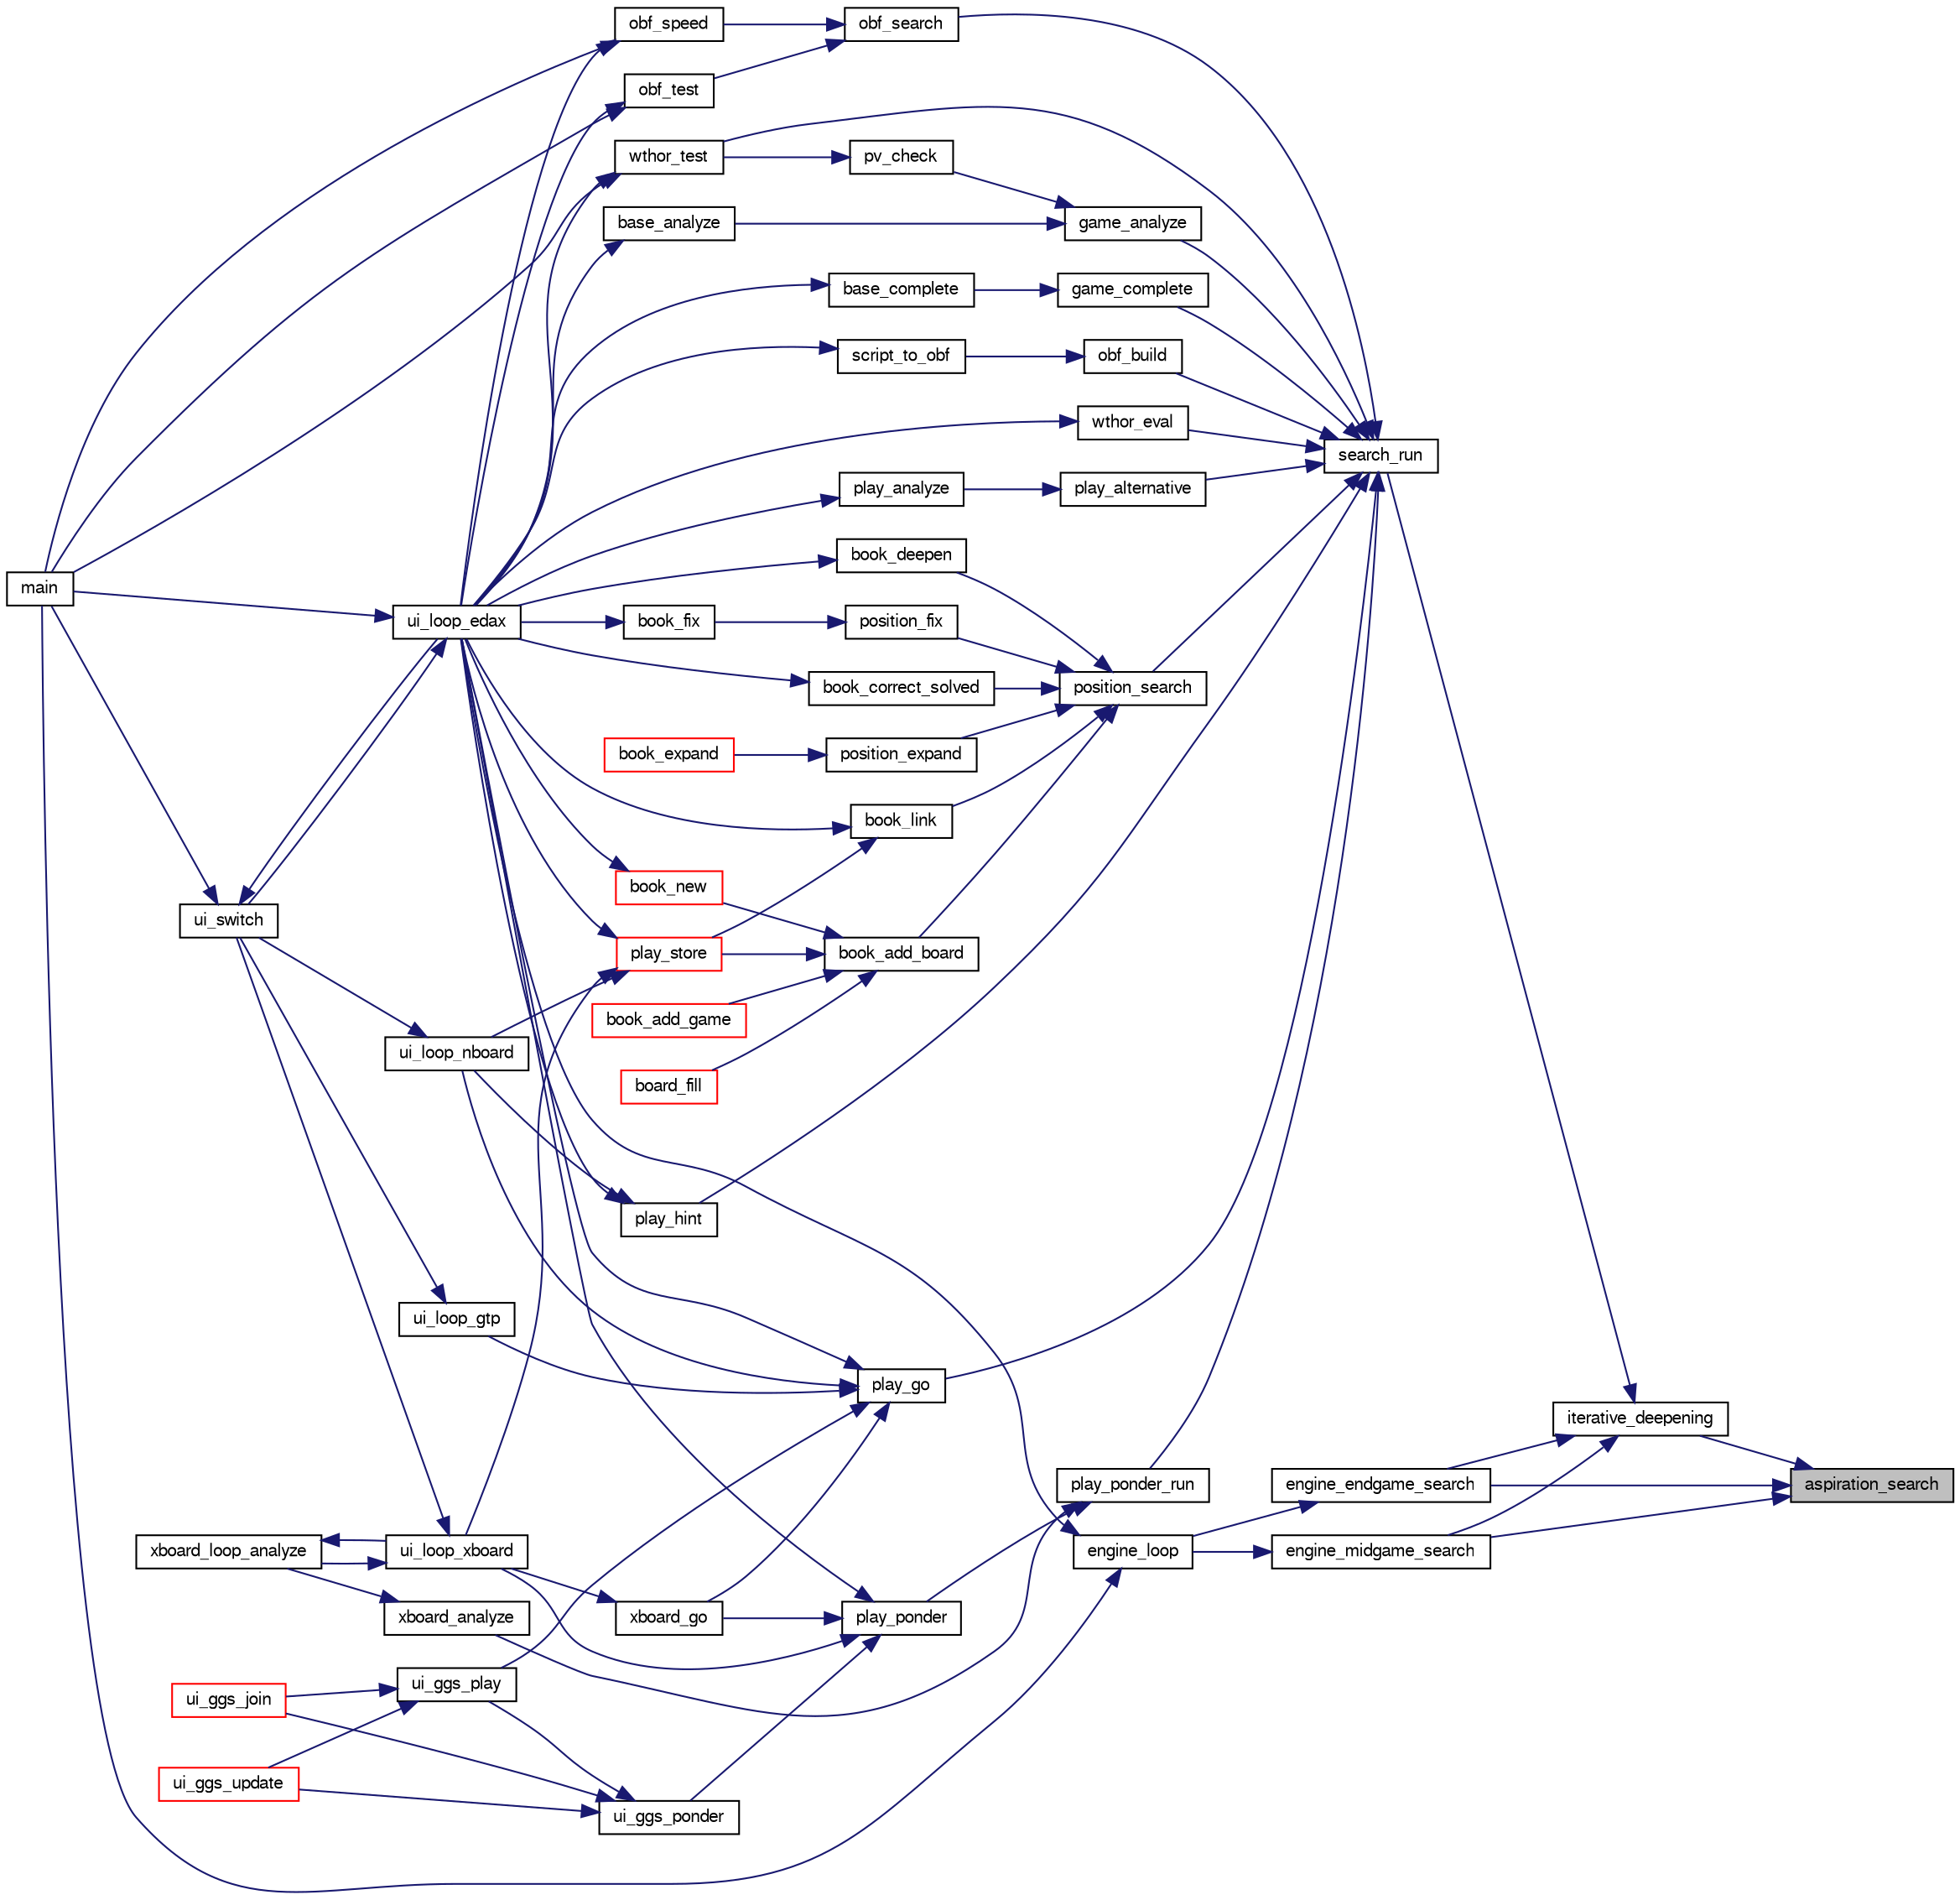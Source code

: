 digraph "aspiration_search"
{
 // LATEX_PDF_SIZE
  bgcolor="transparent";
  edge [fontname="FreeSans",fontsize="10",labelfontname="FreeSans",labelfontsize="10"];
  node [fontname="FreeSans",fontsize="10",shape=record];
  rankdir="RL";
  Node1 [label="aspiration_search",height=0.2,width=0.4,color="black", fillcolor="grey75", style="filled", fontcolor="black",tooltip="Aspiration window."];
  Node1 -> Node2 [dir="back",color="midnightblue",fontsize="10",style="solid",fontname="FreeSans"];
  Node2 [label="engine_endgame_search",height=0.2,width=0.4,color="black",URL="$cassio_8c.html#a59118e647ced4f05560b431b30ad73b9",tooltip="Endgame search."];
  Node2 -> Node3 [dir="back",color="midnightblue",fontsize="10",style="solid",fontname="FreeSans"];
  Node3 [label="engine_loop",height=0.2,width=0.4,color="black",URL="$cassio_8c.html#a3c5b977358cdb105de103ac2c2829f01",tooltip="Loop event."];
  Node3 -> Node4 [dir="back",color="midnightblue",fontsize="10",style="solid",fontname="FreeSans"];
  Node4 [label="main",height=0.2,width=0.4,color="black",URL="$main_8c.html#a3c04138a5bfe5d72780bb7e82a18e627",tooltip="edax main function."];
  Node3 -> Node5 [dir="back",color="midnightblue",fontsize="10",style="solid",fontname="FreeSans"];
  Node5 [label="ui_loop_edax",height=0.2,width=0.4,color="black",URL="$edax_8c.html#a2354b96c7688bae32bedb6203d672f50",tooltip="Loop event."];
  Node5 -> Node4 [dir="back",color="midnightblue",fontsize="10",style="solid",fontname="FreeSans"];
  Node5 -> Node6 [dir="back",color="midnightblue",fontsize="10",style="solid",fontname="FreeSans"];
  Node6 [label="ui_switch",height=0.2,width=0.4,color="black",URL="$ui_8c.html#a4234d6b0fd690186ef0ec2fc2eba2d4d",tooltip="Switch between different User Interface."];
  Node6 -> Node4 [dir="back",color="midnightblue",fontsize="10",style="solid",fontname="FreeSans"];
  Node6 -> Node5 [dir="back",color="midnightblue",fontsize="10",style="solid",fontname="FreeSans"];
  Node1 -> Node7 [dir="back",color="midnightblue",fontsize="10",style="solid",fontname="FreeSans"];
  Node7 [label="engine_midgame_search",height=0.2,width=0.4,color="black",URL="$cassio_8c.html#a71ebe2bfb187238a48c94edd82cb3024",tooltip="Midgame search."];
  Node7 -> Node3 [dir="back",color="midnightblue",fontsize="10",style="solid",fontname="FreeSans"];
  Node1 -> Node8 [dir="back",color="midnightblue",fontsize="10",style="solid",fontname="FreeSans"];
  Node8 [label="iterative_deepening",height=0.2,width=0.4,color="black",URL="$root_8c.html#a0e77250a21e5f5d70917a5356c22f5f3",tooltip="Iterative deepening."];
  Node8 -> Node2 [dir="back",color="midnightblue",fontsize="10",style="solid",fontname="FreeSans"];
  Node8 -> Node7 [dir="back",color="midnightblue",fontsize="10",style="solid",fontname="FreeSans"];
  Node8 -> Node9 [dir="back",color="midnightblue",fontsize="10",style="solid",fontname="FreeSans"];
  Node9 [label="search_run",height=0.2,width=0.4,color="black",URL="$root_8c.html#ae8b727693fc7a90e504bd8abec158c84",tooltip="Search the bestmove of a given board."];
  Node9 -> Node10 [dir="back",color="midnightblue",fontsize="10",style="solid",fontname="FreeSans"];
  Node10 [label="game_analyze",height=0.2,width=0.4,color="black",URL="$game_8c.html#a17775ff0efa3d8592bed935dedb31a45",tooltip="Analyze an endgame."];
  Node10 -> Node11 [dir="back",color="midnightblue",fontsize="10",style="solid",fontname="FreeSans"];
  Node11 [label="base_analyze",height=0.2,width=0.4,color="black",URL="$base_8c.html#a130adf3915feeb8dd21edd8c715c220f",tooltip="Base analysis."];
  Node11 -> Node5 [dir="back",color="midnightblue",fontsize="10",style="solid",fontname="FreeSans"];
  Node10 -> Node12 [dir="back",color="midnightblue",fontsize="10",style="solid",fontname="FreeSans"];
  Node12 [label="pv_check",height=0.2,width=0.4,color="black",URL="$base_8c.html#ae5fd96b2c5fc0853715832158d172eb0",tooltip="Verify that a PV does not contain errors."];
  Node12 -> Node13 [dir="back",color="midnightblue",fontsize="10",style="solid",fontname="FreeSans"];
  Node13 [label="wthor_test",height=0.2,width=0.4,color="black",URL="$base_8c.html#acd4aaf9717e79148da6c763b1c022016",tooltip="Test Search with a wthor base."];
  Node13 -> Node4 [dir="back",color="midnightblue",fontsize="10",style="solid",fontname="FreeSans"];
  Node13 -> Node5 [dir="back",color="midnightblue",fontsize="10",style="solid",fontname="FreeSans"];
  Node9 -> Node14 [dir="back",color="midnightblue",fontsize="10",style="solid",fontname="FreeSans"];
  Node14 [label="game_complete",height=0.2,width=0.4,color="black",URL="$game_8c.html#a2478745958cb21430866a4ea503274df",tooltip="Terminate an unfinished game."];
  Node14 -> Node15 [dir="back",color="midnightblue",fontsize="10",style="solid",fontname="FreeSans"];
  Node15 [label="base_complete",height=0.2,width=0.4,color="black",URL="$base_8c.html#a2aaa6c7fc6111edcd85b623bcd217180",tooltip="Base analysis."];
  Node15 -> Node5 [dir="back",color="midnightblue",fontsize="10",style="solid",fontname="FreeSans"];
  Node9 -> Node16 [dir="back",color="midnightblue",fontsize="10",style="solid",fontname="FreeSans"];
  Node16 [label="obf_build",height=0.2,width=0.4,color="black",URL="$obftest_8c.html#a6ed0f135c4cf4021e18eb1a965a72bfa",tooltip="Build an OBF structure."];
  Node16 -> Node17 [dir="back",color="midnightblue",fontsize="10",style="solid",fontname="FreeSans"];
  Node17 [label="script_to_obf",height=0.2,width=0.4,color="black",URL="$obftest_8c.html#ad1bc6f7d32d2b1775f5e91f2d2e0f8b8",tooltip="Build an OBF file from a Script file."];
  Node17 -> Node5 [dir="back",color="midnightblue",fontsize="10",style="solid",fontname="FreeSans"];
  Node9 -> Node18 [dir="back",color="midnightblue",fontsize="10",style="solid",fontname="FreeSans"];
  Node18 [label="obf_search",height=0.2,width=0.4,color="black",URL="$obftest_8c.html#ab9783a5ca8dc9d2b69ed9ae61945bbfb",tooltip="Analyze an OBF structure."];
  Node18 -> Node19 [dir="back",color="midnightblue",fontsize="10",style="solid",fontname="FreeSans"];
  Node19 [label="obf_speed",height=0.2,width=0.4,color="black",URL="$obftest_8c.html#a07fd9cdb993c22a9de285e054331e4e4",tooltip="Test edax speed by running for at least 1 minutes on problems deeper and deeper."];
  Node19 -> Node4 [dir="back",color="midnightblue",fontsize="10",style="solid",fontname="FreeSans"];
  Node19 -> Node5 [dir="back",color="midnightblue",fontsize="10",style="solid",fontname="FreeSans"];
  Node18 -> Node20 [dir="back",color="midnightblue",fontsize="10",style="solid",fontname="FreeSans"];
  Node20 [label="obf_test",height=0.2,width=0.4,color="black",URL="$obftest_8c.html#af8974909ba686b74a0620bdcc7ef5f81",tooltip="Test an OBF file."];
  Node20 -> Node4 [dir="back",color="midnightblue",fontsize="10",style="solid",fontname="FreeSans"];
  Node20 -> Node5 [dir="back",color="midnightblue",fontsize="10",style="solid",fontname="FreeSans"];
  Node9 -> Node21 [dir="back",color="midnightblue",fontsize="10",style="solid",fontname="FreeSans"];
  Node21 [label="play_alternative",height=0.2,width=0.4,color="black",URL="$play_8c.html#ab220e1e3acf69015cd2e2b32abbdbaae",tooltip="Seek for the best alternative move."];
  Node21 -> Node22 [dir="back",color="midnightblue",fontsize="10",style="solid",fontname="FreeSans"];
  Node22 [label="play_analyze",height=0.2,width=0.4,color="black",URL="$play_8c.html#a32624a895b8cf4ec475a8de0ee5df3a1",tooltip="Analyze a played game."];
  Node22 -> Node5 [dir="back",color="midnightblue",fontsize="10",style="solid",fontname="FreeSans"];
  Node9 -> Node23 [dir="back",color="midnightblue",fontsize="10",style="solid",fontname="FreeSans"];
  Node23 [label="play_go",height=0.2,width=0.4,color="black",URL="$play_8c.html#aeba64a0b6660a04cff93da447da3f746",tooltip="Start thinking."];
  Node23 -> Node24 [dir="back",color="midnightblue",fontsize="10",style="solid",fontname="FreeSans"];
  Node24 [label="ui_ggs_play",height=0.2,width=0.4,color="black",URL="$ggs_8c.html#a55704d516945d0fc38a4aae02fca1bfe",tooltip="ui_ggs_play"];
  Node24 -> Node25 [dir="back",color="midnightblue",fontsize="10",style="solid",fontname="FreeSans"];
  Node25 [label="ui_ggs_join",height=0.2,width=0.4,color="red",URL="$ggs_8c.html#afc8b9c7d5dd5c68bdabac6790ff83aff",tooltip="ui_ggs_join"];
  Node24 -> Node27 [dir="back",color="midnightblue",fontsize="10",style="solid",fontname="FreeSans"];
  Node27 [label="ui_ggs_update",height=0.2,width=0.4,color="red",URL="$ggs_8c.html#add208abcf5430b768477f3ea02a2b139",tooltip="ui_ggs_update"];
  Node23 -> Node5 [dir="back",color="midnightblue",fontsize="10",style="solid",fontname="FreeSans"];
  Node23 -> Node28 [dir="back",color="midnightblue",fontsize="10",style="solid",fontname="FreeSans"];
  Node28 [label="ui_loop_gtp",height=0.2,width=0.4,color="black",URL="$gtp_8c.html#aa036470059be60da73acd63418093e1e",tooltip="Loop event."];
  Node28 -> Node6 [dir="back",color="midnightblue",fontsize="10",style="solid",fontname="FreeSans"];
  Node23 -> Node29 [dir="back",color="midnightblue",fontsize="10",style="solid",fontname="FreeSans"];
  Node29 [label="ui_loop_nboard",height=0.2,width=0.4,color="black",URL="$nboard_8c.html#a13ec69450a157e8cbf526b11d1a27be6",tooltip="Loop event."];
  Node29 -> Node6 [dir="back",color="midnightblue",fontsize="10",style="solid",fontname="FreeSans"];
  Node23 -> Node30 [dir="back",color="midnightblue",fontsize="10",style="solid",fontname="FreeSans"];
  Node30 [label="xboard_go",height=0.2,width=0.4,color="black",URL="$xboard_8c.html#ac3cbe43d38c75f78ef60f463f91bf3fe",tooltip=" "];
  Node30 -> Node31 [dir="back",color="midnightblue",fontsize="10",style="solid",fontname="FreeSans"];
  Node31 [label="ui_loop_xboard",height=0.2,width=0.4,color="black",URL="$ui_8h.html#af80ec70d3d08eb4c17c84d3997aaba0f",tooltip="Loop event."];
  Node31 -> Node6 [dir="back",color="midnightblue",fontsize="10",style="solid",fontname="FreeSans"];
  Node31 -> Node32 [dir="back",color="midnightblue",fontsize="10",style="solid",fontname="FreeSans"];
  Node32 [label="xboard_loop_analyze",height=0.2,width=0.4,color="black",URL="$xboard_8c.html#a6ec4f7e4a6e59e32b5eb95b566f098c8",tooltip="Analyze."];
  Node32 -> Node31 [dir="back",color="midnightblue",fontsize="10",style="solid",fontname="FreeSans"];
  Node9 -> Node33 [dir="back",color="midnightblue",fontsize="10",style="solid",fontname="FreeSans"];
  Node33 [label="play_hint",height=0.2,width=0.4,color="black",URL="$play_8c.html#a331a1824215c3c7be0241fe0e2d4da57",tooltip="Start thinking."];
  Node33 -> Node5 [dir="back",color="midnightblue",fontsize="10",style="solid",fontname="FreeSans"];
  Node33 -> Node29 [dir="back",color="midnightblue",fontsize="10",style="solid",fontname="FreeSans"];
  Node9 -> Node34 [dir="back",color="midnightblue",fontsize="10",style="solid",fontname="FreeSans"];
  Node34 [label="play_ponder_run",height=0.2,width=0.4,color="black",URL="$play_8c.html#a6a826d8e8634b46e269daeed05de785c",tooltip="do ponderation."];
  Node34 -> Node35 [dir="back",color="midnightblue",fontsize="10",style="solid",fontname="FreeSans"];
  Node35 [label="play_ponder",height=0.2,width=0.4,color="black",URL="$play_8c.html#a391455b9715193a13afe7d863734893f",tooltip="Ponder."];
  Node35 -> Node36 [dir="back",color="midnightblue",fontsize="10",style="solid",fontname="FreeSans"];
  Node36 [label="ui_ggs_ponder",height=0.2,width=0.4,color="black",URL="$ggs_8c.html#acd83ffbed6d799eebb5ba51884f7f376",tooltip="ui_ggs_ponder"];
  Node36 -> Node25 [dir="back",color="midnightblue",fontsize="10",style="solid",fontname="FreeSans"];
  Node36 -> Node24 [dir="back",color="midnightblue",fontsize="10",style="solid",fontname="FreeSans"];
  Node36 -> Node27 [dir="back",color="midnightblue",fontsize="10",style="solid",fontname="FreeSans"];
  Node35 -> Node5 [dir="back",color="midnightblue",fontsize="10",style="solid",fontname="FreeSans"];
  Node35 -> Node31 [dir="back",color="midnightblue",fontsize="10",style="solid",fontname="FreeSans"];
  Node35 -> Node30 [dir="back",color="midnightblue",fontsize="10",style="solid",fontname="FreeSans"];
  Node34 -> Node37 [dir="back",color="midnightblue",fontsize="10",style="solid",fontname="FreeSans"];
  Node37 [label="xboard_analyze",height=0.2,width=0.4,color="black",URL="$xboard_8c.html#a213bcf9938dc33b50c60576920dbecda",tooltip="Analyze."];
  Node37 -> Node32 [dir="back",color="midnightblue",fontsize="10",style="solid",fontname="FreeSans"];
  Node9 -> Node38 [dir="back",color="midnightblue",fontsize="10",style="solid",fontname="FreeSans"];
  Node38 [label="position_search",height=0.2,width=0.4,color="black",URL="$book_8c.html#ad3b2686173649c214c8349e5e3da0aca",tooltip="Evaluate a position."];
  Node38 -> Node39 [dir="back",color="midnightblue",fontsize="10",style="solid",fontname="FreeSans"];
  Node39 [label="book_add_board",height=0.2,width=0.4,color="black",URL="$book_8c.html#a429dbc3a206062b05e0e9da5f6fd8452",tooltip="Add a position."];
  Node39 -> Node40 [dir="back",color="midnightblue",fontsize="10",style="solid",fontname="FreeSans"];
  Node40 [label="board_fill",height=0.2,width=0.4,color="red",URL="$book_8c.html#abdce4d74200559a64a4a498f952cfe96",tooltip="Fill the opening book."];
  Node39 -> Node42 [dir="back",color="midnightblue",fontsize="10",style="solid",fontname="FreeSans"];
  Node42 [label="book_add_game",height=0.2,width=0.4,color="red",URL="$book_8c.html#aea8461bde1df7dad3d55f9589c1ed586",tooltip="Add positions from a game."];
  Node39 -> Node44 [dir="back",color="midnightblue",fontsize="10",style="solid",fontname="FreeSans"];
  Node44 [label="book_new",height=0.2,width=0.4,color="red",URL="$book_8c.html#ad5b3cab81d4692d626c6f7c6d9de87e5",tooltip="Create a new opening book."];
  Node44 -> Node5 [dir="back",color="midnightblue",fontsize="10",style="solid",fontname="FreeSans"];
  Node39 -> Node52 [dir="back",color="midnightblue",fontsize="10",style="solid",fontname="FreeSans"];
  Node52 [label="play_store",height=0.2,width=0.4,color="red",URL="$play_8c.html#a050579c3f94a2d5990bc186369ad7980",tooltip="store the game into the opening book"];
  Node52 -> Node5 [dir="back",color="midnightblue",fontsize="10",style="solid",fontname="FreeSans"];
  Node52 -> Node29 [dir="back",color="midnightblue",fontsize="10",style="solid",fontname="FreeSans"];
  Node52 -> Node31 [dir="back",color="midnightblue",fontsize="10",style="solid",fontname="FreeSans"];
  Node38 -> Node53 [dir="back",color="midnightblue",fontsize="10",style="solid",fontname="FreeSans"];
  Node53 [label="book_correct_solved",height=0.2,width=0.4,color="black",URL="$book_8c.html#a5d47bbd4e02ae5c77348337d33a5a5d1",tooltip="Correct wrong solved score in the book."];
  Node53 -> Node5 [dir="back",color="midnightblue",fontsize="10",style="solid",fontname="FreeSans"];
  Node38 -> Node54 [dir="back",color="midnightblue",fontsize="10",style="solid",fontname="FreeSans"];
  Node54 [label="book_deepen",height=0.2,width=0.4,color="black",URL="$book_8c.html#a3421ecf81896bfc86ffc3ebe851699c8",tooltip="Deepen a book."];
  Node54 -> Node5 [dir="back",color="midnightblue",fontsize="10",style="solid",fontname="FreeSans"];
  Node38 -> Node55 [dir="back",color="midnightblue",fontsize="10",style="solid",fontname="FreeSans"];
  Node55 [label="book_link",height=0.2,width=0.4,color="black",URL="$book_8c.html#aa6ed7f52fa850a997e7d4290bfbc5675",tooltip="Link a book."];
  Node55 -> Node52 [dir="back",color="midnightblue",fontsize="10",style="solid",fontname="FreeSans"];
  Node55 -> Node5 [dir="back",color="midnightblue",fontsize="10",style="solid",fontname="FreeSans"];
  Node38 -> Node56 [dir="back",color="midnightblue",fontsize="10",style="solid",fontname="FreeSans"];
  Node56 [label="position_expand",height=0.2,width=0.4,color="black",URL="$book_8c.html#a3d3386302ce5a1f050ca860bcf8c2ce6",tooltip="Expand a position."];
  Node56 -> Node57 [dir="back",color="midnightblue",fontsize="10",style="solid",fontname="FreeSans"];
  Node57 [label="book_expand",height=0.2,width=0.4,color="red",URL="$book_8c.html#a1cfcc1d0080958387f00fbc3fe9daf65",tooltip="Expand a book."];
  Node38 -> Node61 [dir="back",color="midnightblue",fontsize="10",style="solid",fontname="FreeSans"];
  Node61 [label="position_fix",height=0.2,width=0.4,color="black",URL="$book_8c.html#a2ed2c1217479c4fbf492246c22b28199",tooltip="Fix a position."];
  Node61 -> Node62 [dir="back",color="midnightblue",fontsize="10",style="solid",fontname="FreeSans"];
  Node62 [label="book_fix",height=0.2,width=0.4,color="black",URL="$book_8c.html#aa2ad325e4b8a91c0c2022f74ae16365e",tooltip="Fix a book."];
  Node62 -> Node5 [dir="back",color="midnightblue",fontsize="10",style="solid",fontname="FreeSans"];
  Node9 -> Node63 [dir="back",color="midnightblue",fontsize="10",style="solid",fontname="FreeSans"];
  Node63 [label="wthor_eval",height=0.2,width=0.4,color="black",URL="$base_8c.html#a86b72b1d7f3ee47ec62cbb618546ec70",tooltip="Test Eval with a wthor base."];
  Node63 -> Node5 [dir="back",color="midnightblue",fontsize="10",style="solid",fontname="FreeSans"];
  Node9 -> Node13 [dir="back",color="midnightblue",fontsize="10",style="solid",fontname="FreeSans"];
}
